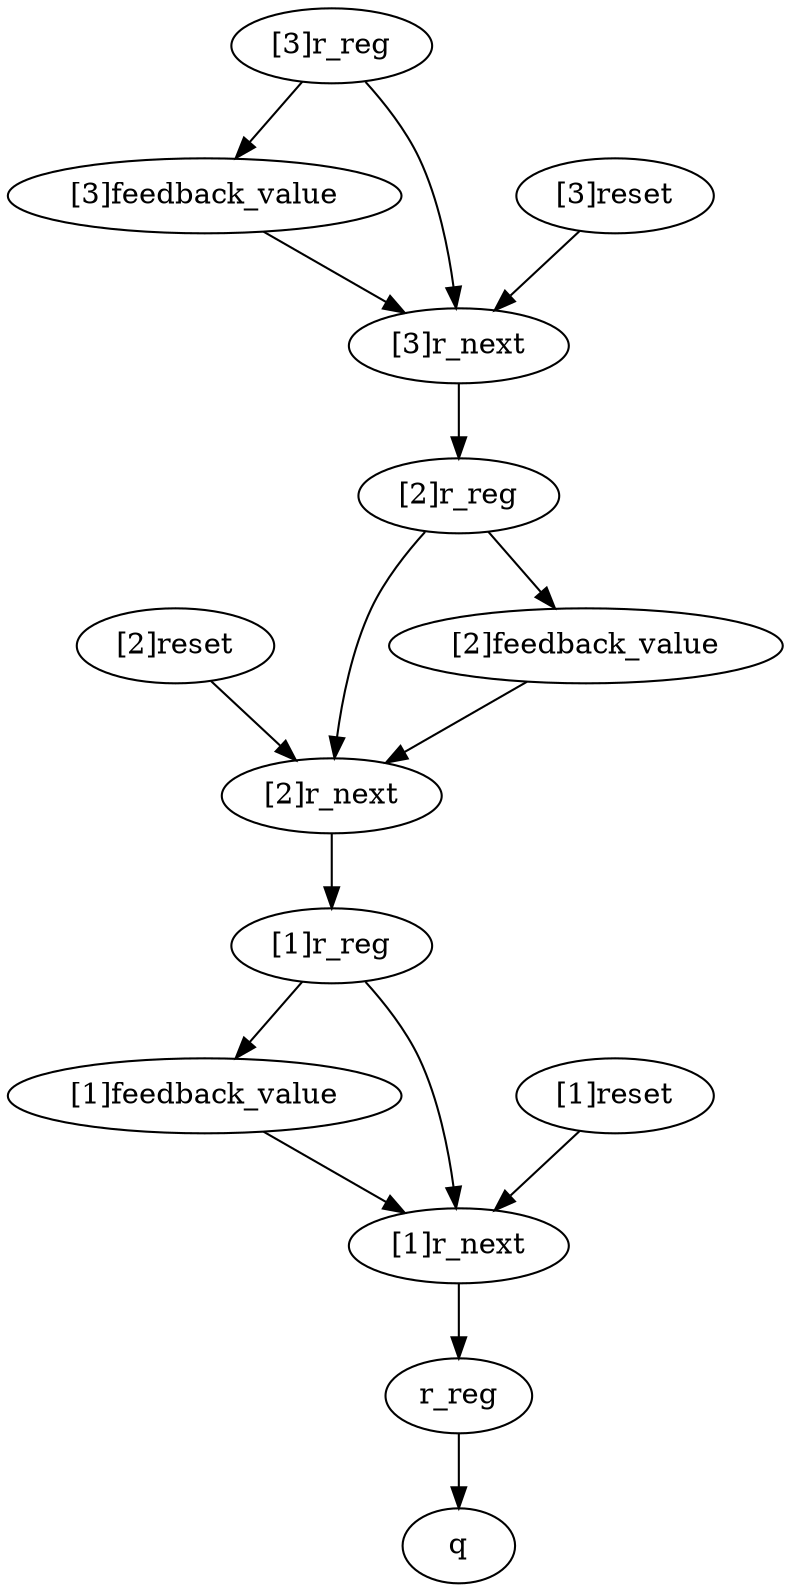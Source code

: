 strict digraph "" {
	"[2]reset"	[complexity=17,
		importance=1.63327363853,
		rank=0.0960749199135];
	"[2]r_next"	[complexity=14,
		importance=1.52057239488,
		rank=0.10861231392];
	"[2]reset" -> "[2]r_next";
	"[1]feedback_value"	[complexity=9,
		importance=0.887298756353,
		rank=0.0985887507059];
	"[1]r_next"	[complexity=4,
		importance=0.760286197441,
		rank=0.19007154936];
	"[1]feedback_value" -> "[1]r_next";
	"[1]r_reg"	[complexity=12,
		importance=1.17352377467,
		rank=0.0977936478894];
	"[1]r_reg" -> "[1]feedback_value";
	"[1]r_reg" -> "[1]r_next";
	"[3]feedback_value"	[complexity=29,
		importance=2.40787115123,
		rank=0.0830300396978];
	"[3]r_next"	[complexity=24,
		importance=2.28085859232,
		rank=0.0950357746801];
	"[3]feedback_value" -> "[3]r_next";
	"[2]r_reg"	[complexity=22,
		importance=1.93380997211,
		rank=0.0879004532779];
	"[2]feedback_value"	[complexity=19,
		importance=1.64758495379,
		rank=0.0867149975681];
	"[2]r_reg" -> "[2]feedback_value";
	"[2]r_reg" -> "[2]r_next";
	"[3]r_next" -> "[2]r_reg";
	"[2]feedback_value" -> "[2]r_next";
	"[3]r_reg"	[complexity=32,
		importance=2.69409616956,
		rank=0.0841905052986];
	"[3]r_reg" -> "[3]feedback_value";
	"[3]r_reg" -> "[3]r_next";
	q	[complexity=0,
		importance=0.127012558912,
		rank=0.0];
	r_reg	[complexity=2,
		importance=0.413237577232,
		rank=0.206618788616];
	"[1]r_next" -> r_reg;
	"[2]r_next" -> "[1]r_reg";
	r_reg -> q;
	"[1]reset"	[complexity=7,
		importance=0.872987441088,
		rank=0.124712491584];
	"[1]reset" -> "[1]r_next";
	"[3]reset"	[complexity=27,
		importance=2.39355983597,
		rank=0.0886503642952];
	"[3]reset" -> "[3]r_next";
}
